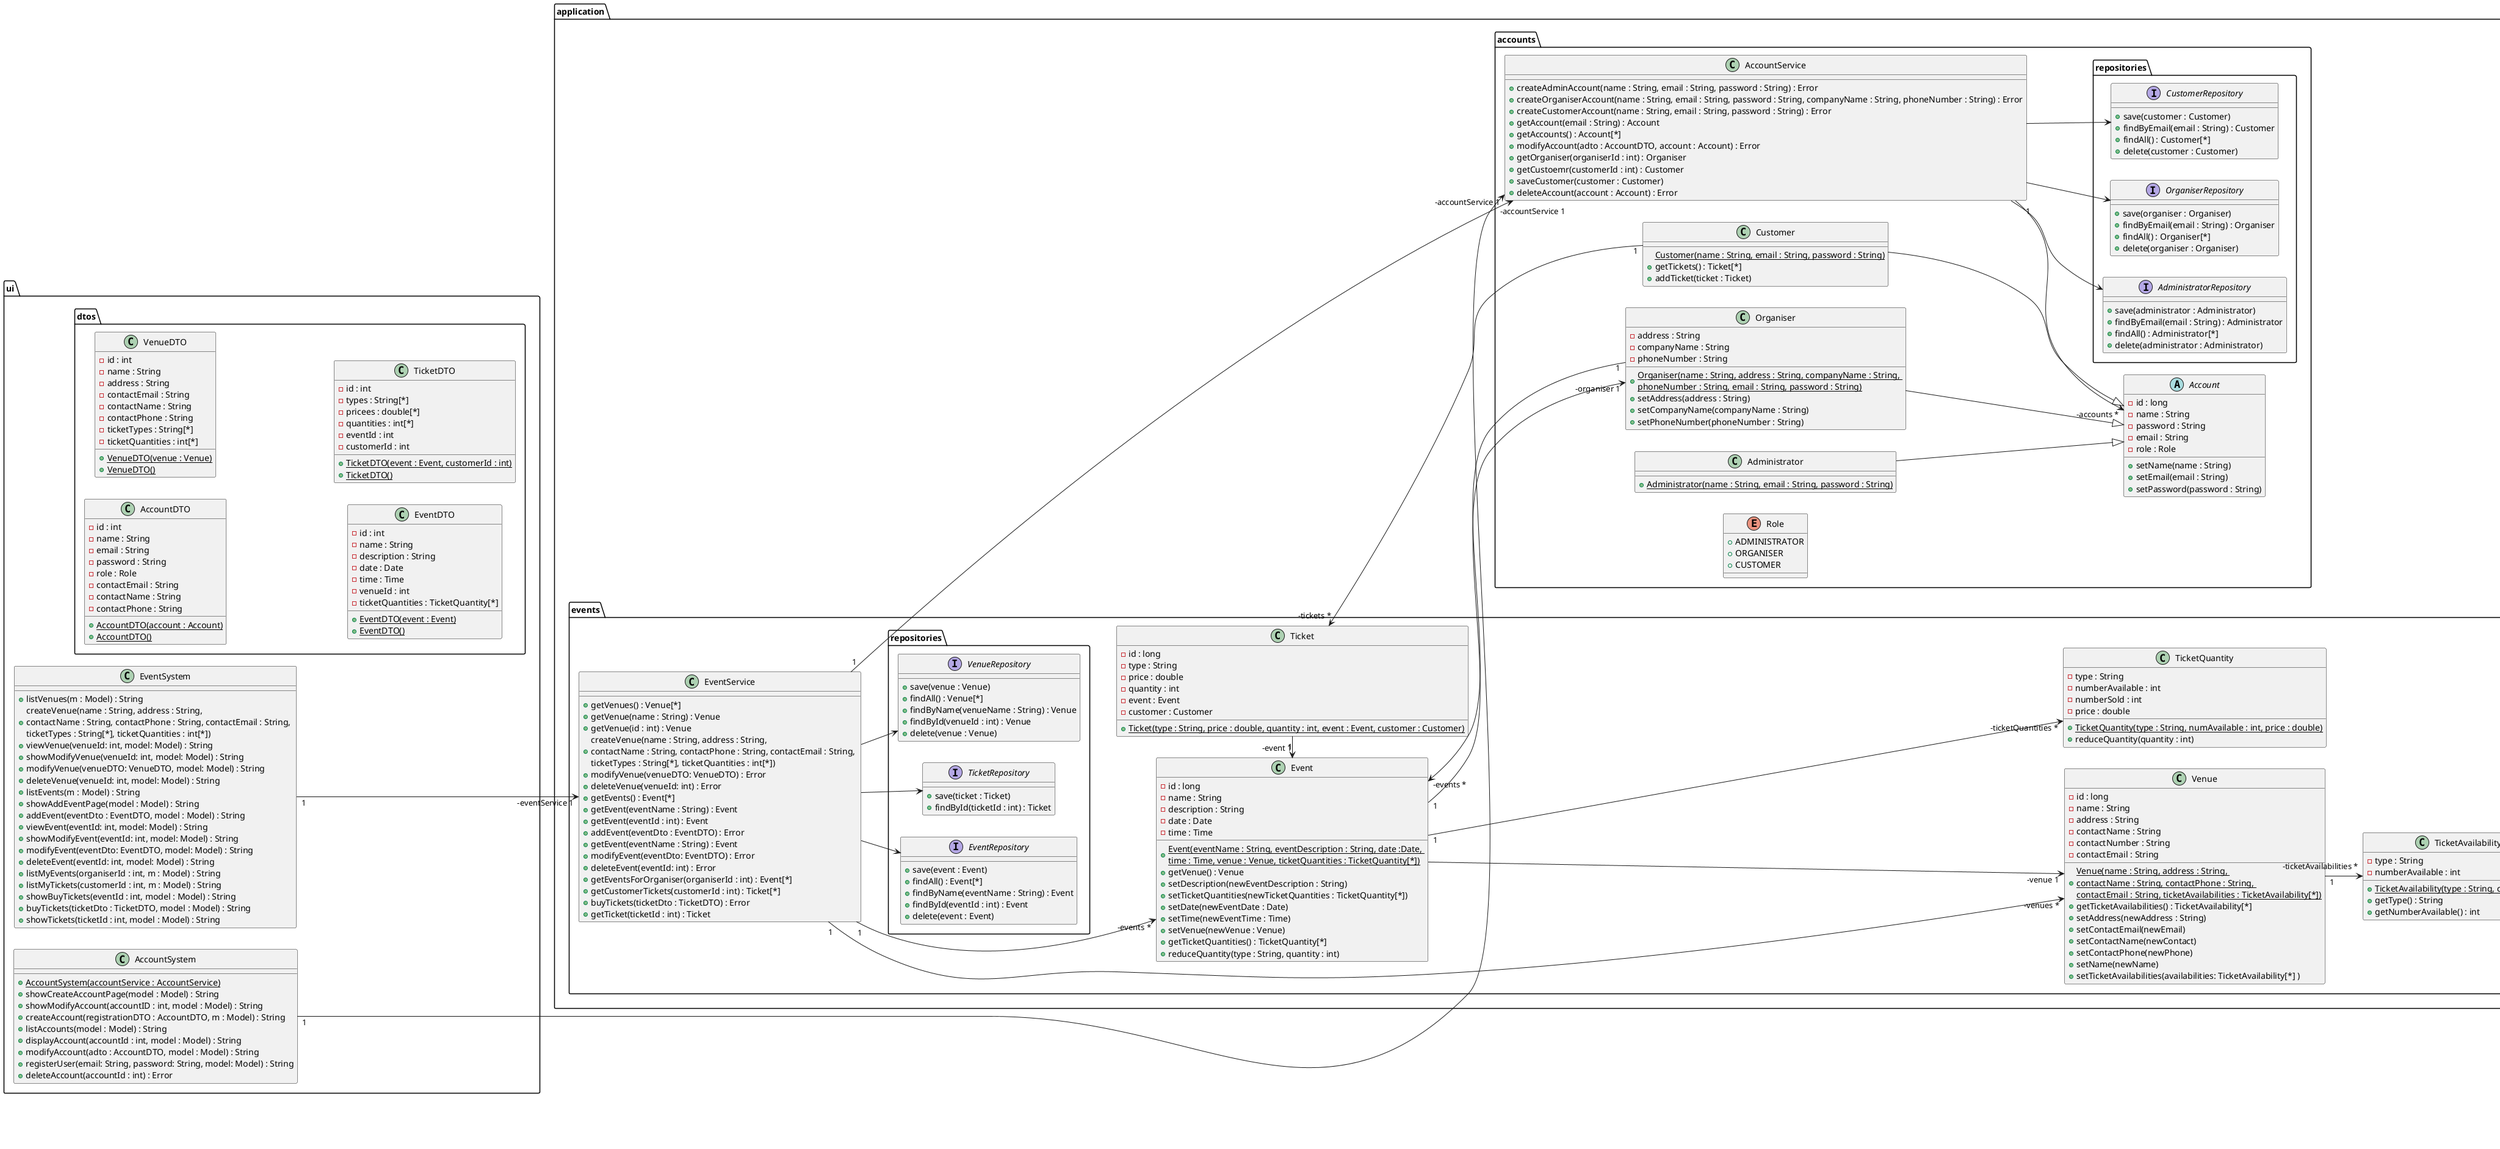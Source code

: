 @startuml class-diagram
    left to right direction

    package ui {
        package dtos {
            class AccountDTO{
                {static} +AccountDTO(account : Account)
                {static} +AccountDTO()
                - id : int
                - name : String
                - email : String
                - password : String
                - role : Role
                - contactEmail : String
                - contactName : String
                - contactPhone : String
            }

            class VenueDTO{
                {static} +VenueDTO(venue : Venue)
                {static} +VenueDTO()
                - id : int
                - name : String
                - address : String
                - contactEmail : String
                - contactName : String
                - contactPhone : String
                - ticketTypes : String[*]
                - ticketQuantities : int[*]
            }

            class EventDTO{
                {static} +EventDTO(event : Event)
                {static} +EventDTO()
                - id : int
                - name : String
                - description : String
                - date : Date
                - time : Time
                - venueId : int
                - ticketQuantities : TicketQuantity[*]
            }

            class TicketDTO{
                {static} +TicketDTO(event : Event, customerId : int)
                {static} +TicketDTO()
                - id : int
                - types : String[*]
                - pricees : double[*]
                - quantities : int[*]
                - eventId : int
                - customerId : int
            }
        }
        class AccountSystem {
            {static} +AccountSystem(accountService : AccountService)
            +showCreateAccountPage(model : Model) : String
            +showModifyAccount(accountID : int, model : Model) : String
            +createAccount(registrationDTO : AccountDTO, m : Model) : String
            +listAccounts(model : Model) : String
            +displayAccount(accountId : int, model : Model) : String
            +modifyAccount(adto : AccountDTO, model : Model) : String
            +registerUser(email: String, password: String, model: Model) : String
            +deleteAccount(accountId : int) : Error
        }
        class EventSystem {
            +listVenues(m : Model) : String
            +createVenue(name : String, address : String, \ncontactName : String, contactPhone : String, contactEmail : String, \nticketTypes : String[*], ticketQuantities : int[*])
            +viewVenue(venueId: int, model: Model) : String
            +showModifyVenue(venueId: int, model: Model) : String
            +modifyVenue(venueDTO: VenueDTO, model: Model) : String
            +deleteVenue(venueId: int, model: Model) : String
            +listEvents(m : Model) : String
            +showAddEventPage(model : Model) : String
            +addEvent(eventDto : EventDTO, model : Model) : String
            +viewEvent(eventId: int, model: Model) : String
            +showModifyEvent(eventId: int, model: Model) : String
            +modifyEvent(eventDto: EventDTO, model: Model) : String
            +deleteEvent(eventId: int, model: Model) : String
            +listMyEvents(organiserId : int, m : Model) : String
            +listMyTickets(customerId : int, m : Model) : String
            +showBuyTickets(eventId : int, model : Model) : String
            +buyTickets(ticketDto : TicketDTO, model : Model) : String
            +showTickets(ticketId : int, model : Model) : String
        }
    }

    package application {
        package accounts {
            package repositories {
            interface CustomerRepository {
                +save(customer : Customer)
                +findByEmail(email : String) : Customer
                +findAll() : Customer[*]
                +delete(customer : Customer)
            }
            interface OrganiserRepository {
                +save(organiser : Organiser)
                +findByEmail(email : String) : Organiser
                +findAll() : Organiser[*]
                +delete(organiser : Organiser)
            }
            interface AdministratorRepository {
                +save(administrator : Administrator)
                +findByEmail(email : String) : Administrator
                +findAll() : Administrator[*]
                +delete(administrator : Administrator)
            }
            
        }
        class Organiser {
            - address : String
            - companyName : String
            - phoneNumber : String
            {static}+Organiser(name : String, address : String, companyName : String, \nphoneNumber : String, email : String, password : String)
            +setAddress(address : String)
            +setCompanyName(companyName : String)
            +setPhoneNumber(phoneNumber : String)
        }

        class Administrator {
            {static}+Administrator(name : String, email : String, password : String)
        }

        class Customer {
            {static} Customer(name : String, email : String, password : String)
            +getTickets() : Ticket[*]
            +addTicket(ticket : Ticket)
        }

        abstract class Account {
            - id : long
            - name : String
            - password : String
            - email : String
            - role : Role
            +setName(name : String)
            +setEmail(email : String)
            +setPassword(password : String)
        }

        

        class AccountService {
            +createAdminAccount(name : String, email : String, password : String) : Error
            +createOrganiserAccount(name : String, email : String, password : String, companyName : String, phoneNumber : String) : Error
            +createCustomerAccount(name : String, email : String, password : String) : Error
            +getAccount(email : String) : Account
            +getAccounts() : Account[*]
            +modifyAccount(adto : AccountDTO, account : Account) : Error
            +getOrganiser(organiserId : int) : Organiser
            +getCustoemr(customerId : int) : Customer
            +saveCustomer(customer : Customer)
            +deleteAccount(account : Account) : Error
        }

        enum Role{
            +ADMINISTRATOR
            +ORGANISER
            +CUSTOMER
        }
    }

    package events {

        class Venue {
            - id : long
            - name : String
            - address : String
            - contactName : String
            - contactNumber : String
            - contactEmail : String
            {static} + Venue(name : String, address : String, \ncontactName : String, contactPhone : String, \ncontactEmail : String, ticketAvailabilities : TicketAvailability[*])
            + getTicketAvailabilities() : TicketAvailability[*]
            + setAddress(newAddress : String)
            +setContactEmail(newEmail)
            +setContactName(newContact)
            +setContactPhone(newPhone)
            +setName(newName)
            +setTicketAvailabilities(availabilities: TicketAvailability[*] )
        }

        class TicketAvailability {
            - type : String
            - numberAvailable : int
            {static} +TicketAvailability(type : String, capacity : int)
            +getType() : String
            +getNumberAvailable() : int
        }

        class TicketQuantity {
            - type : String
            - numberAvailable : int
            - numberSold : int
            - price : double
            {static} +TicketQuantity(type : String, numAvailable : int, price : double)
            +reduceQuantity(quantity : int)
        }


        class Event {
            - id : long
            - name : String
            - description : String
            - date : Date
            - time : Time
            {static} +Event(eventName : String, eventDescription : String, date :Date, \ntime : Time, venue : Venue, ticketQuantities : TicketQuantity[*])
            +getVenue() : Venue
            +setDescription(newEventDescription : String)
            +setTicketQuantities(newTicketQuantities : TicketQuantity[*])
            +setDate(newEventDate : Date)
            +setTime(newEventTime : Time)
            +setVenue(newVenue : Venue)
            +getTicketQuantities() : TicketQuantity[*]
            +reduceQuantity(type : String, quantity : int)
        }

        class Ticket {
            - id : long
            - type : String
            - price : double
            - quantity : int
            - event : Event
            - customer : Customer
            {static} +Ticket(type : String, price : double, quantity : int, event : Event, customer : Customer)
        }

        

        class EventService {
            +getVenues() : Venue[*]
            +getVenue(name : String) : Venue
            +getVenue(id : int) : Venue
            +createVenue(name : String, address : String, \ncontactName : String, contactPhone : String, contactEmail : String, \nticketTypes : String[*], ticketQuantities : int[*])
            +modifyVenue(venueDTO: VenueDTO) : Error
            +deleteVenue(venueId: int) : Error
            +getEvents() : Event[*]
            +getEvent(eventName : String) : Event
            +getEvent(eventId : int) : Event
            +addEvent(eventDto : EventDTO) : Error
            +getEvent(eventName : String) : Event
            +modifyEvent(eventDto: EventDTO) : Error
            +deleteEvent(eventId: int) : Error
            +getEventsForOrganiser(organiserId : int) : Event[*]
            +getCustomerTickets(customerId : int) : Ticket[*]
            +buyTickets(ticketDto : TicketDTO) : Error
            +getTicket(ticketId : int) : Ticket
        }
        package repositories {
            interface EventRepository {
                +save(event : Event)
                +findAll() : Event[*]
                +findByName(eventName : String) : Event
                +findById(eventId : int) : Event
                +delete(event : Event)
            }
            interface VenueRepository {
                +save(venue : Venue)
                +findAll() : Venue[*]
                +findByName(venueName : String) : Venue
                +findById(venueId : int) : Venue
                +delete(venue : Venue)
            }
            interface TicketRepository {
                +save(ticket : Ticket)
                +findById(ticketId : int) : Ticket
            }
        }
    }

}
    
    EventService --> application.events.repositories.EventRepository
    EventService --> application.events.repositories.VenueRepository
    EventService --> application.events.repositories.TicketRepository
    AccountService --> application.accounts.repositories.CustomerRepository
    AccountService --> application.accounts.repositories.OrganiserRepository
    AccountService --> application.accounts.repositories.AdministratorRepository

    AccountSystem "1" --> "-accountService 1" AccountService
    AccountService "1" --> "-accounts *" Account 
    EventSystem "1" ---> "-eventService 1" EventService
    EventService "1" ---> "-accountService 1" AccountService
    EventService "1" ---> "-events *" Event 
    EventService "1" ---> "-venues *" Venue 

    Organiser --|> Account
    Administrator --|> Account
    Customer --|> Account
    
    Venue "1" --> "-ticketAvailabilities *" TicketAvailability
    Event "1" ---> "-ticketQuantities *" TicketQuantity
    Event ---> "-venue 1" Venue
    Event "1" ---> "-organiser 1" Organiser
    Organiser "1" ---> "-events *" Event

    Ticket "1" -> "-event 1" Event
    Ticket "-tickets *" <-- "1" Customer
@enduml

